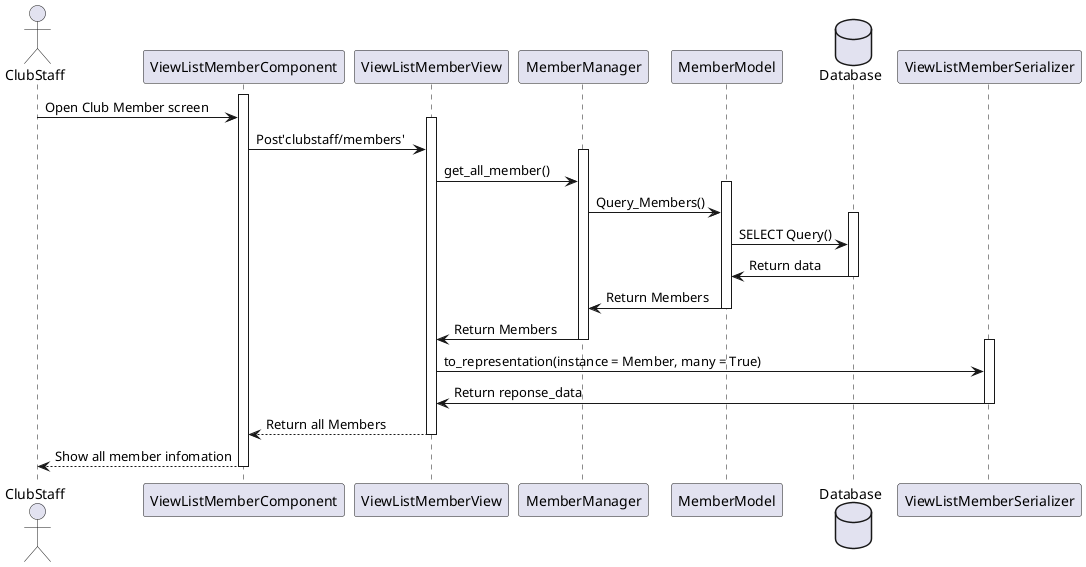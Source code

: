 @startuml
actor ClubStaff
activate ViewListMemberComponent
ClubStaff -> ViewListMemberComponent: Open Club Member screen
activate ViewListMemberView
ViewListMemberComponent -> ViewListMemberView: Post'clubstaff/members'
activate MemberManager
ViewListMemberView -> MemberManager: get_all_member()
activate MemberModel
MemberManager -> MemberModel: Query_Members()
database Database
activate Database
MemberModel -> Database: SELECT Query()
Database -> MemberModel: Return data
deactivate Database
MemberModel -> MemberManager: Return Members
deactivate MemberModel
MemberManager -> ViewListMemberView: Return Members
deactivate MemberManager
activate ViewListMemberSerializer
ViewListMemberView -> ViewListMemberSerializer: to_representation(instance = Member, many = True)
ViewListMemberSerializer -> ViewListMemberView: Return reponse_data
deactivate ViewListMemberSerializer
ViewListMemberView --> ViewListMemberComponent: Return all Members
deactivate ViewListMemberView
ViewListMemberComponent --> ClubStaff: Show all member infomation
deactivate ViewListMemberComponent
@enduml